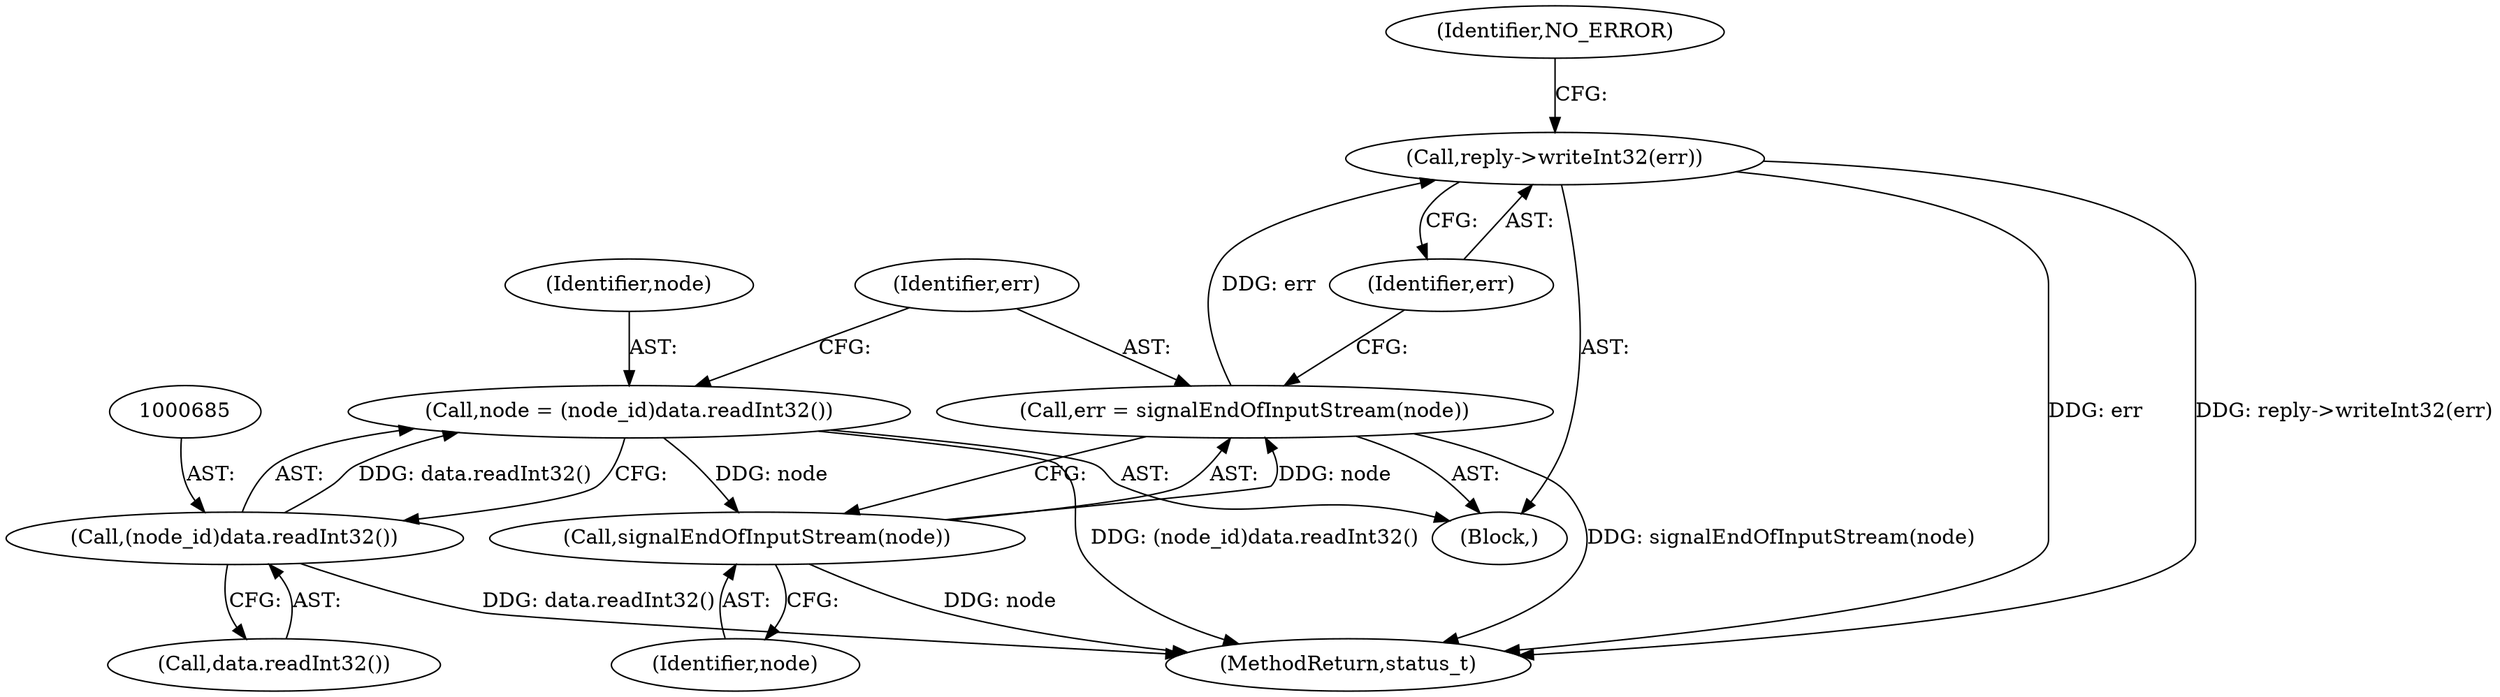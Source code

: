 digraph "0_Android_1171e7c047bf79e7c93342bb6a812c9edd86aa84@API" {
"1000692" [label="(Call,reply->writeInt32(err))"];
"1000688" [label="(Call,err = signalEndOfInputStream(node))"];
"1000690" [label="(Call,signalEndOfInputStream(node))"];
"1000682" [label="(Call,node = (node_id)data.readInt32())"];
"1000684" [label="(Call,(node_id)data.readInt32())"];
"1000689" [label="(Identifier,err)"];
"1000690" [label="(Call,signalEndOfInputStream(node))"];
"1000684" [label="(Call,(node_id)data.readInt32())"];
"1000693" [label="(Identifier,err)"];
"1000695" [label="(Identifier,NO_ERROR)"];
"1000683" [label="(Identifier,node)"];
"1000686" [label="(Call,data.readInt32())"];
"1000691" [label="(Identifier,node)"];
"1000688" [label="(Call,err = signalEndOfInputStream(node))"];
"1000692" [label="(Call,reply->writeInt32(err))"];
"1000682" [label="(Call,node = (node_id)data.readInt32())"];
"1000676" [label="(Block,)"];
"1001075" [label="(MethodReturn,status_t)"];
"1000692" -> "1000676"  [label="AST: "];
"1000692" -> "1000693"  [label="CFG: "];
"1000693" -> "1000692"  [label="AST: "];
"1000695" -> "1000692"  [label="CFG: "];
"1000692" -> "1001075"  [label="DDG: err"];
"1000692" -> "1001075"  [label="DDG: reply->writeInt32(err)"];
"1000688" -> "1000692"  [label="DDG: err"];
"1000688" -> "1000676"  [label="AST: "];
"1000688" -> "1000690"  [label="CFG: "];
"1000689" -> "1000688"  [label="AST: "];
"1000690" -> "1000688"  [label="AST: "];
"1000693" -> "1000688"  [label="CFG: "];
"1000688" -> "1001075"  [label="DDG: signalEndOfInputStream(node)"];
"1000690" -> "1000688"  [label="DDG: node"];
"1000690" -> "1000691"  [label="CFG: "];
"1000691" -> "1000690"  [label="AST: "];
"1000690" -> "1001075"  [label="DDG: node"];
"1000682" -> "1000690"  [label="DDG: node"];
"1000682" -> "1000676"  [label="AST: "];
"1000682" -> "1000684"  [label="CFG: "];
"1000683" -> "1000682"  [label="AST: "];
"1000684" -> "1000682"  [label="AST: "];
"1000689" -> "1000682"  [label="CFG: "];
"1000682" -> "1001075"  [label="DDG: (node_id)data.readInt32()"];
"1000684" -> "1000682"  [label="DDG: data.readInt32()"];
"1000684" -> "1000686"  [label="CFG: "];
"1000685" -> "1000684"  [label="AST: "];
"1000686" -> "1000684"  [label="AST: "];
"1000684" -> "1001075"  [label="DDG: data.readInt32()"];
}
